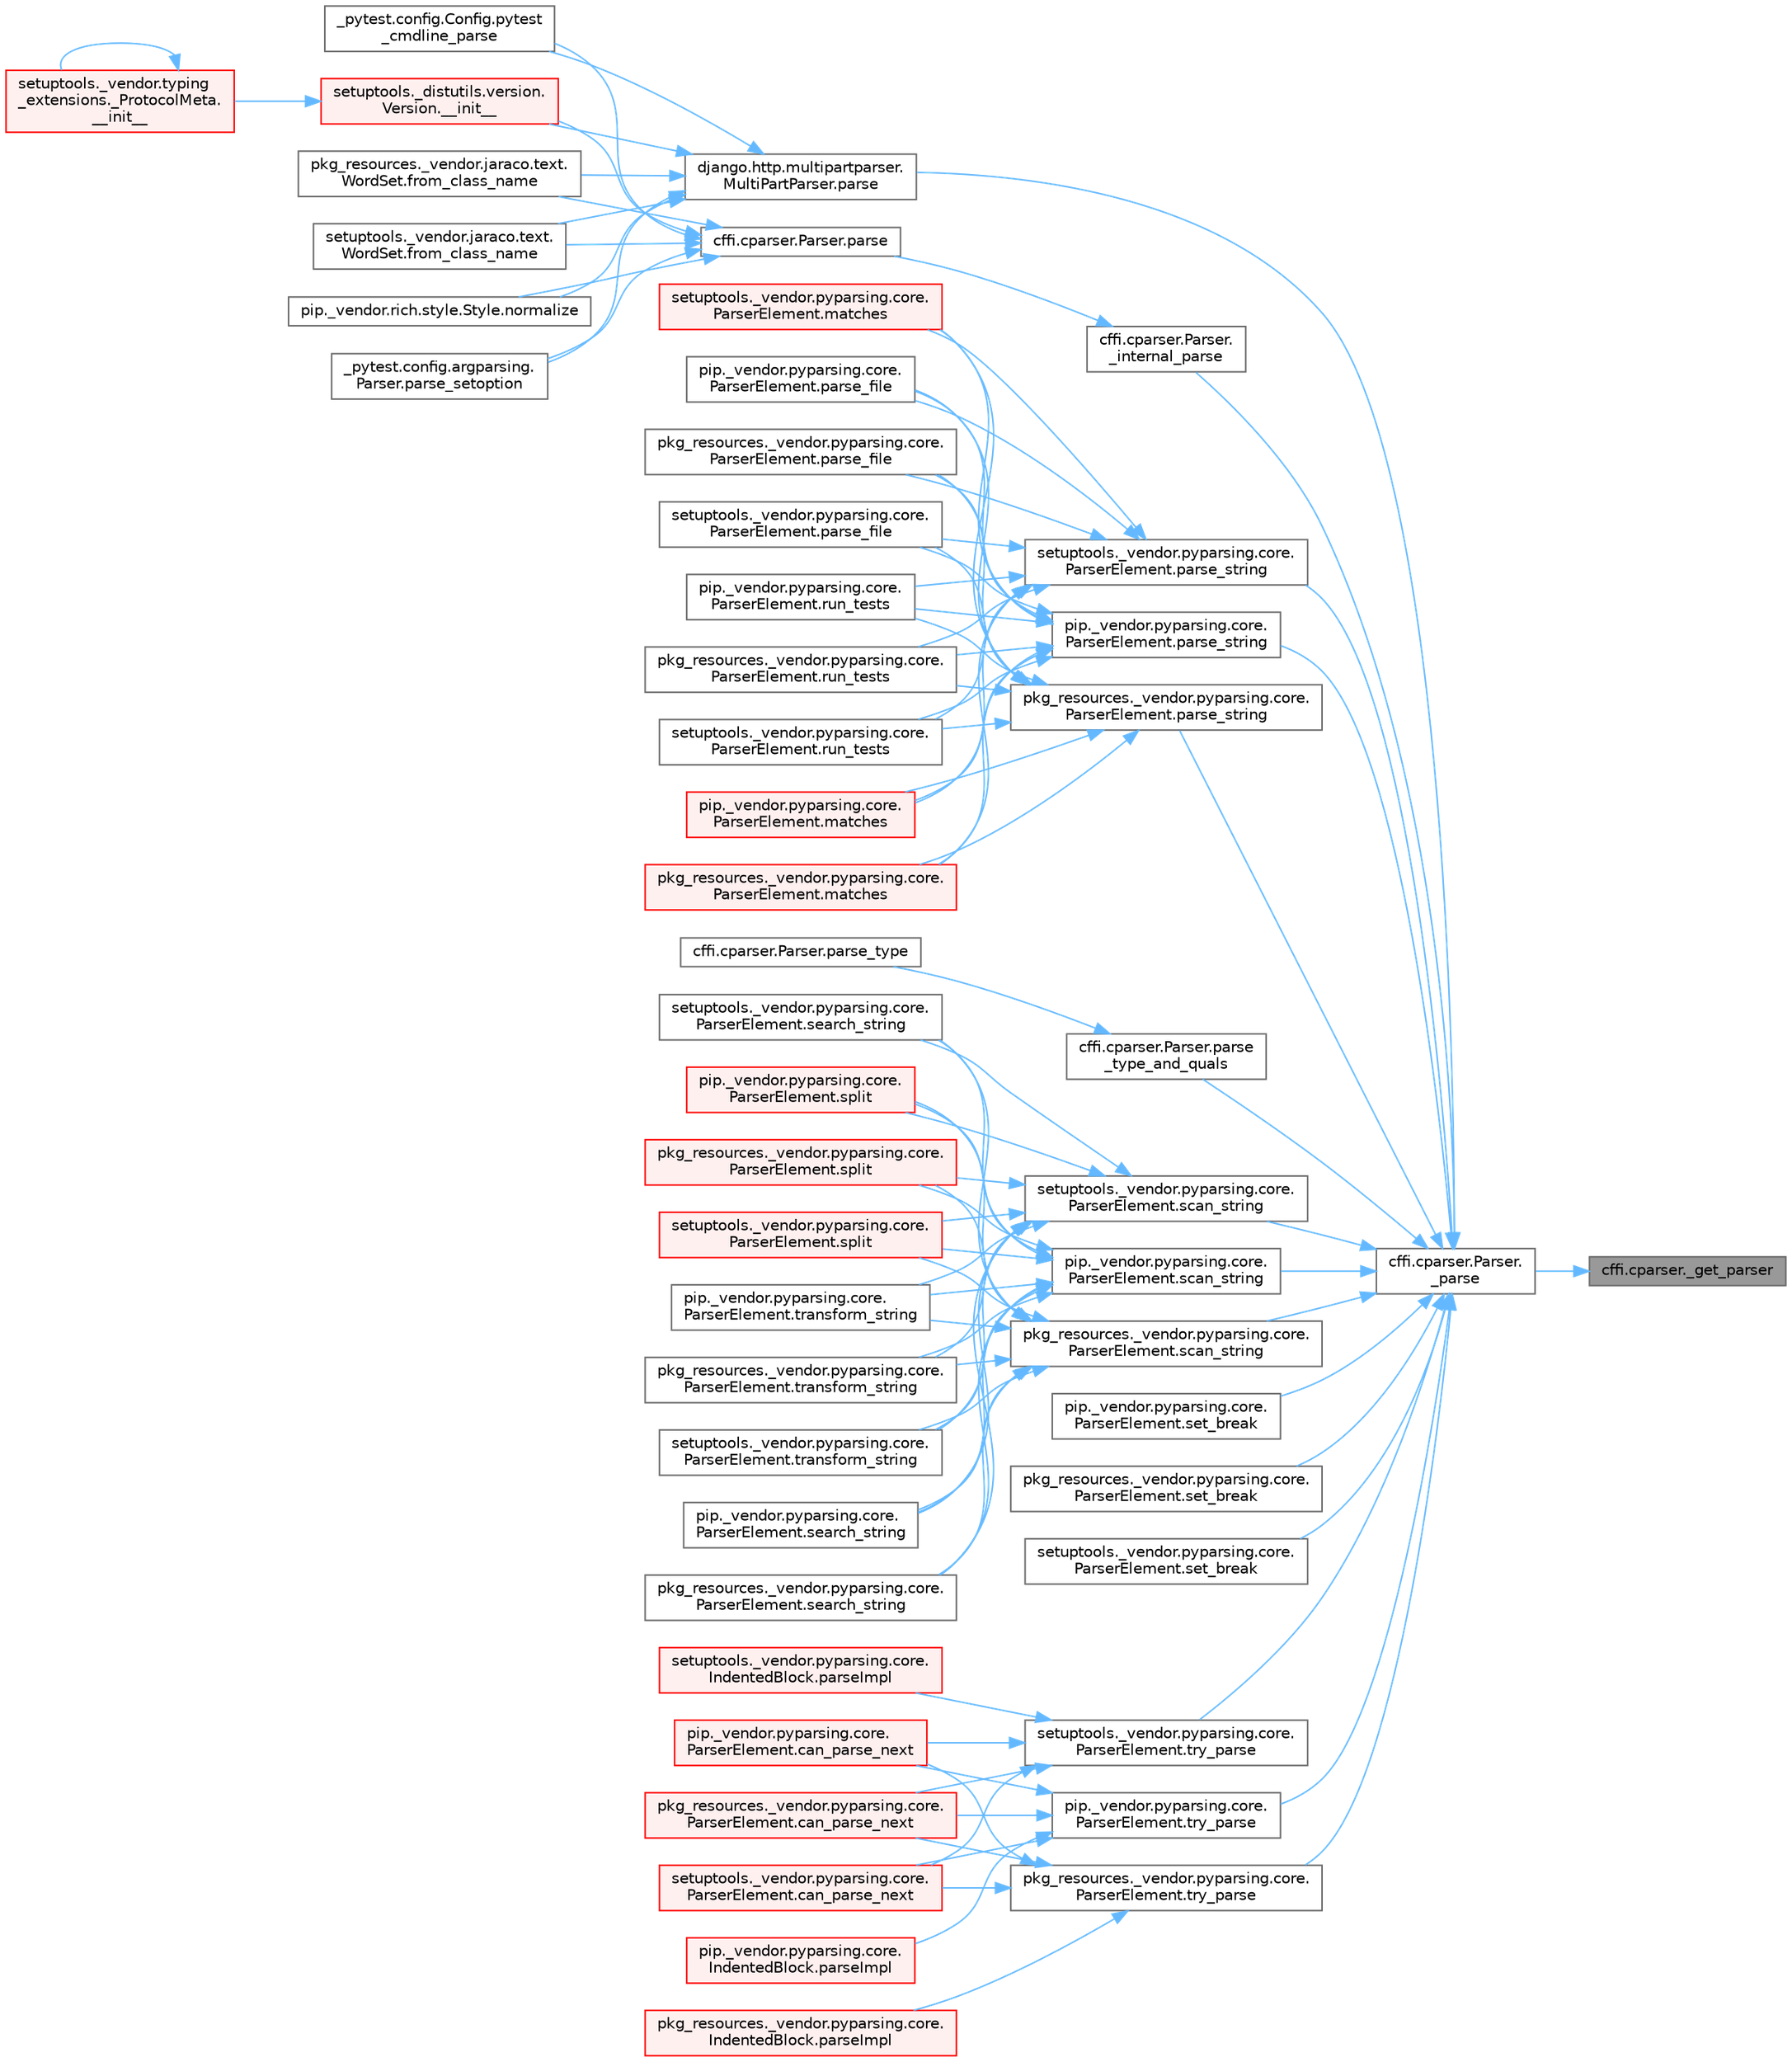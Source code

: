 digraph "cffi.cparser._get_parser"
{
 // LATEX_PDF_SIZE
  bgcolor="transparent";
  edge [fontname=Helvetica,fontsize=10,labelfontname=Helvetica,labelfontsize=10];
  node [fontname=Helvetica,fontsize=10,shape=box,height=0.2,width=0.4];
  rankdir="RL";
  Node1 [id="Node000001",label="cffi.cparser._get_parser",height=0.2,width=0.4,color="gray40", fillcolor="grey60", style="filled", fontcolor="black",tooltip=" "];
  Node1 -> Node2 [id="edge1_Node000001_Node000002",dir="back",color="steelblue1",style="solid",tooltip=" "];
  Node2 [id="Node000002",label="cffi.cparser.Parser.\l_parse",height=0.2,width=0.4,color="grey40", fillcolor="white", style="filled",URL="$classcffi_1_1cparser_1_1_parser.html#a1e34a6250e166916f64724a073816414",tooltip=" "];
  Node2 -> Node3 [id="edge2_Node000002_Node000003",dir="back",color="steelblue1",style="solid",tooltip=" "];
  Node3 [id="Node000003",label="cffi.cparser.Parser.\l_internal_parse",height=0.2,width=0.4,color="grey40", fillcolor="white", style="filled",URL="$classcffi_1_1cparser_1_1_parser.html#aae13fe6d5acc9afec0d52bfdfaf40d7b",tooltip=" "];
  Node3 -> Node4 [id="edge3_Node000003_Node000004",dir="back",color="steelblue1",style="solid",tooltip=" "];
  Node4 [id="Node000004",label="cffi.cparser.Parser.parse",height=0.2,width=0.4,color="grey40", fillcolor="white", style="filled",URL="$classcffi_1_1cparser_1_1_parser.html#a42bd17e4a2a05296aba4f1870c3e76b7",tooltip=" "];
  Node4 -> Node5 [id="edge4_Node000004_Node000005",dir="back",color="steelblue1",style="solid",tooltip=" "];
  Node5 [id="Node000005",label="setuptools._distutils.version.\lVersion.__init__",height=0.2,width=0.4,color="red", fillcolor="#FFF0F0", style="filled",URL="$classsetuptools_1_1__distutils_1_1version_1_1_version.html#a6eb3c2f0d326644884717848b784e398",tooltip=" "];
  Node5 -> Node6 [id="edge5_Node000005_Node000006",dir="back",color="steelblue1",style="solid",tooltip=" "];
  Node6 [id="Node000006",label="setuptools._vendor.typing\l_extensions._ProtocolMeta.\l__init__",height=0.2,width=0.4,color="red", fillcolor="#FFF0F0", style="filled",URL="$classsetuptools_1_1__vendor_1_1typing__extensions_1_1___protocol_meta.html#a7bbaff8ac6d19534b46bca363ee0b43a",tooltip=" "];
  Node6 -> Node6 [id="edge6_Node000006_Node000006",dir="back",color="steelblue1",style="solid",tooltip=" "];
  Node4 -> Node37 [id="edge7_Node000004_Node000037",dir="back",color="steelblue1",style="solid",tooltip=" "];
  Node37 [id="Node000037",label="pkg_resources._vendor.jaraco.text.\lWordSet.from_class_name",height=0.2,width=0.4,color="grey40", fillcolor="white", style="filled",URL="$classpkg__resources_1_1__vendor_1_1jaraco_1_1text_1_1_word_set.html#a34e366f395f8e0b61e6b66a93bc8e848",tooltip=" "];
  Node4 -> Node38 [id="edge8_Node000004_Node000038",dir="back",color="steelblue1",style="solid",tooltip=" "];
  Node38 [id="Node000038",label="setuptools._vendor.jaraco.text.\lWordSet.from_class_name",height=0.2,width=0.4,color="grey40", fillcolor="white", style="filled",URL="$classsetuptools_1_1__vendor_1_1jaraco_1_1text_1_1_word_set.html#acc6d49fea7948867996de1a704579124",tooltip=" "];
  Node4 -> Node39 [id="edge9_Node000004_Node000039",dir="back",color="steelblue1",style="solid",tooltip=" "];
  Node39 [id="Node000039",label="pip._vendor.rich.style.Style.normalize",height=0.2,width=0.4,color="grey40", fillcolor="white", style="filled",URL="$classpip_1_1__vendor_1_1rich_1_1style_1_1_style.html#a702aa841b25a26307558cb52dcb12f0d",tooltip=" "];
  Node4 -> Node40 [id="edge10_Node000004_Node000040",dir="back",color="steelblue1",style="solid",tooltip=" "];
  Node40 [id="Node000040",label="_pytest.config.argparsing.\lParser.parse_setoption",height=0.2,width=0.4,color="grey40", fillcolor="white", style="filled",URL="$class__pytest_1_1config_1_1argparsing_1_1_parser.html#a406b16cc4dad29c64f46812c624e203c",tooltip=" "];
  Node4 -> Node41 [id="edge11_Node000004_Node000041",dir="back",color="steelblue1",style="solid",tooltip=" "];
  Node41 [id="Node000041",label="_pytest.config.Config.pytest\l_cmdline_parse",height=0.2,width=0.4,color="grey40", fillcolor="white", style="filled",URL="$class__pytest_1_1config_1_1_config.html#a87d1af36d8238d7df5315b782f91fc1d",tooltip=" "];
  Node2 -> Node42 [id="edge12_Node000002_Node000042",dir="back",color="steelblue1",style="solid",tooltip=" "];
  Node42 [id="Node000042",label="django.http.multipartparser.\lMultiPartParser.parse",height=0.2,width=0.4,color="grey40", fillcolor="white", style="filled",URL="$classdjango_1_1http_1_1multipartparser_1_1_multi_part_parser.html#a667ea5d068bbd9626987acee5a9105c9",tooltip=" "];
  Node42 -> Node5 [id="edge13_Node000042_Node000005",dir="back",color="steelblue1",style="solid",tooltip=" "];
  Node42 -> Node37 [id="edge14_Node000042_Node000037",dir="back",color="steelblue1",style="solid",tooltip=" "];
  Node42 -> Node38 [id="edge15_Node000042_Node000038",dir="back",color="steelblue1",style="solid",tooltip=" "];
  Node42 -> Node39 [id="edge16_Node000042_Node000039",dir="back",color="steelblue1",style="solid",tooltip=" "];
  Node42 -> Node40 [id="edge17_Node000042_Node000040",dir="back",color="steelblue1",style="solid",tooltip=" "];
  Node42 -> Node41 [id="edge18_Node000042_Node000041",dir="back",color="steelblue1",style="solid",tooltip=" "];
  Node2 -> Node43 [id="edge19_Node000002_Node000043",dir="back",color="steelblue1",style="solid",tooltip=" "];
  Node43 [id="Node000043",label="pip._vendor.pyparsing.core.\lParserElement.parse_string",height=0.2,width=0.4,color="grey40", fillcolor="white", style="filled",URL="$classpip_1_1__vendor_1_1pyparsing_1_1core_1_1_parser_element.html#ac17206f98799aeb9149ef0873423fb3d",tooltip=" "];
  Node43 -> Node44 [id="edge20_Node000043_Node000044",dir="back",color="steelblue1",style="solid",tooltip=" "];
  Node44 [id="Node000044",label="pip._vendor.pyparsing.core.\lParserElement.matches",height=0.2,width=0.4,color="red", fillcolor="#FFF0F0", style="filled",URL="$classpip_1_1__vendor_1_1pyparsing_1_1core_1_1_parser_element.html#a506dbc15b395eb36dc4f6cbc0fdf143a",tooltip=" "];
  Node43 -> Node49 [id="edge21_Node000043_Node000049",dir="back",color="steelblue1",style="solid",tooltip=" "];
  Node49 [id="Node000049",label="pkg_resources._vendor.pyparsing.core.\lParserElement.matches",height=0.2,width=0.4,color="red", fillcolor="#FFF0F0", style="filled",URL="$classpkg__resources_1_1__vendor_1_1pyparsing_1_1core_1_1_parser_element.html#a83b843cc10043a223825a7b6ee2bf3ed",tooltip=" "];
  Node43 -> Node50 [id="edge22_Node000043_Node000050",dir="back",color="steelblue1",style="solid",tooltip=" "];
  Node50 [id="Node000050",label="setuptools._vendor.pyparsing.core.\lParserElement.matches",height=0.2,width=0.4,color="red", fillcolor="#FFF0F0", style="filled",URL="$classsetuptools_1_1__vendor_1_1pyparsing_1_1core_1_1_parser_element.html#a340c5dbbc0054029fa245e398f694e14",tooltip=" "];
  Node43 -> Node51 [id="edge23_Node000043_Node000051",dir="back",color="steelblue1",style="solid",tooltip=" "];
  Node51 [id="Node000051",label="pip._vendor.pyparsing.core.\lParserElement.parse_file",height=0.2,width=0.4,color="grey40", fillcolor="white", style="filled",URL="$classpip_1_1__vendor_1_1pyparsing_1_1core_1_1_parser_element.html#a161e1fa167881e4e3fa9f26155612ed1",tooltip=" "];
  Node43 -> Node52 [id="edge24_Node000043_Node000052",dir="back",color="steelblue1",style="solid",tooltip=" "];
  Node52 [id="Node000052",label="pkg_resources._vendor.pyparsing.core.\lParserElement.parse_file",height=0.2,width=0.4,color="grey40", fillcolor="white", style="filled",URL="$classpkg__resources_1_1__vendor_1_1pyparsing_1_1core_1_1_parser_element.html#a4b7f81ada4824fcac02e6fae60e97154",tooltip=" "];
  Node43 -> Node53 [id="edge25_Node000043_Node000053",dir="back",color="steelblue1",style="solid",tooltip=" "];
  Node53 [id="Node000053",label="setuptools._vendor.pyparsing.core.\lParserElement.parse_file",height=0.2,width=0.4,color="grey40", fillcolor="white", style="filled",URL="$classsetuptools_1_1__vendor_1_1pyparsing_1_1core_1_1_parser_element.html#a8f9b8fccb7fc5a55bc10cb3ab46cf419",tooltip=" "];
  Node43 -> Node54 [id="edge26_Node000043_Node000054",dir="back",color="steelblue1",style="solid",tooltip=" "];
  Node54 [id="Node000054",label="pip._vendor.pyparsing.core.\lParserElement.run_tests",height=0.2,width=0.4,color="grey40", fillcolor="white", style="filled",URL="$classpip_1_1__vendor_1_1pyparsing_1_1core_1_1_parser_element.html#a35107e02c57a82575247354b2ffe5d63",tooltip=" "];
  Node43 -> Node55 [id="edge27_Node000043_Node000055",dir="back",color="steelblue1",style="solid",tooltip=" "];
  Node55 [id="Node000055",label="pkg_resources._vendor.pyparsing.core.\lParserElement.run_tests",height=0.2,width=0.4,color="grey40", fillcolor="white", style="filled",URL="$classpkg__resources_1_1__vendor_1_1pyparsing_1_1core_1_1_parser_element.html#a10e2c2c94b6bedd4a9bac706beb1f8e4",tooltip=" "];
  Node43 -> Node56 [id="edge28_Node000043_Node000056",dir="back",color="steelblue1",style="solid",tooltip=" "];
  Node56 [id="Node000056",label="setuptools._vendor.pyparsing.core.\lParserElement.run_tests",height=0.2,width=0.4,color="grey40", fillcolor="white", style="filled",URL="$classsetuptools_1_1__vendor_1_1pyparsing_1_1core_1_1_parser_element.html#a67d4875fb1c02837aae5bb1e763532ba",tooltip=" "];
  Node2 -> Node57 [id="edge29_Node000002_Node000057",dir="back",color="steelblue1",style="solid",tooltip=" "];
  Node57 [id="Node000057",label="pkg_resources._vendor.pyparsing.core.\lParserElement.parse_string",height=0.2,width=0.4,color="grey40", fillcolor="white", style="filled",URL="$classpkg__resources_1_1__vendor_1_1pyparsing_1_1core_1_1_parser_element.html#a8c3e947b9af4425a1b7f4c8db034a549",tooltip=" "];
  Node57 -> Node44 [id="edge30_Node000057_Node000044",dir="back",color="steelblue1",style="solid",tooltip=" "];
  Node57 -> Node49 [id="edge31_Node000057_Node000049",dir="back",color="steelblue1",style="solid",tooltip=" "];
  Node57 -> Node50 [id="edge32_Node000057_Node000050",dir="back",color="steelblue1",style="solid",tooltip=" "];
  Node57 -> Node51 [id="edge33_Node000057_Node000051",dir="back",color="steelblue1",style="solid",tooltip=" "];
  Node57 -> Node52 [id="edge34_Node000057_Node000052",dir="back",color="steelblue1",style="solid",tooltip=" "];
  Node57 -> Node53 [id="edge35_Node000057_Node000053",dir="back",color="steelblue1",style="solid",tooltip=" "];
  Node57 -> Node54 [id="edge36_Node000057_Node000054",dir="back",color="steelblue1",style="solid",tooltip=" "];
  Node57 -> Node55 [id="edge37_Node000057_Node000055",dir="back",color="steelblue1",style="solid",tooltip=" "];
  Node57 -> Node56 [id="edge38_Node000057_Node000056",dir="back",color="steelblue1",style="solid",tooltip=" "];
  Node2 -> Node58 [id="edge39_Node000002_Node000058",dir="back",color="steelblue1",style="solid",tooltip=" "];
  Node58 [id="Node000058",label="setuptools._vendor.pyparsing.core.\lParserElement.parse_string",height=0.2,width=0.4,color="grey40", fillcolor="white", style="filled",URL="$classsetuptools_1_1__vendor_1_1pyparsing_1_1core_1_1_parser_element.html#a4bceb4c6190dd0bd2ea4c6ef9e8fe6f9",tooltip=" "];
  Node58 -> Node44 [id="edge40_Node000058_Node000044",dir="back",color="steelblue1",style="solid",tooltip=" "];
  Node58 -> Node49 [id="edge41_Node000058_Node000049",dir="back",color="steelblue1",style="solid",tooltip=" "];
  Node58 -> Node50 [id="edge42_Node000058_Node000050",dir="back",color="steelblue1",style="solid",tooltip=" "];
  Node58 -> Node51 [id="edge43_Node000058_Node000051",dir="back",color="steelblue1",style="solid",tooltip=" "];
  Node58 -> Node52 [id="edge44_Node000058_Node000052",dir="back",color="steelblue1",style="solid",tooltip=" "];
  Node58 -> Node53 [id="edge45_Node000058_Node000053",dir="back",color="steelblue1",style="solid",tooltip=" "];
  Node58 -> Node54 [id="edge46_Node000058_Node000054",dir="back",color="steelblue1",style="solid",tooltip=" "];
  Node58 -> Node55 [id="edge47_Node000058_Node000055",dir="back",color="steelblue1",style="solid",tooltip=" "];
  Node58 -> Node56 [id="edge48_Node000058_Node000056",dir="back",color="steelblue1",style="solid",tooltip=" "];
  Node2 -> Node59 [id="edge49_Node000002_Node000059",dir="back",color="steelblue1",style="solid",tooltip=" "];
  Node59 [id="Node000059",label="cffi.cparser.Parser.parse\l_type_and_quals",height=0.2,width=0.4,color="grey40", fillcolor="white", style="filled",URL="$classcffi_1_1cparser_1_1_parser.html#a6139eb202d8a0df47885d4cb27a3e9cd",tooltip=" "];
  Node59 -> Node60 [id="edge50_Node000059_Node000060",dir="back",color="steelblue1",style="solid",tooltip=" "];
  Node60 [id="Node000060",label="cffi.cparser.Parser.parse_type",height=0.2,width=0.4,color="grey40", fillcolor="white", style="filled",URL="$classcffi_1_1cparser_1_1_parser.html#af27b1aa9db17650fd94b8a46850c3d57",tooltip=" "];
  Node2 -> Node61 [id="edge51_Node000002_Node000061",dir="back",color="steelblue1",style="solid",tooltip=" "];
  Node61 [id="Node000061",label="pip._vendor.pyparsing.core.\lParserElement.scan_string",height=0.2,width=0.4,color="grey40", fillcolor="white", style="filled",URL="$classpip_1_1__vendor_1_1pyparsing_1_1core_1_1_parser_element.html#a0a066b31d55597f3b2ac426eab0ef7a8",tooltip=" "];
  Node61 -> Node62 [id="edge52_Node000061_Node000062",dir="back",color="steelblue1",style="solid",tooltip=" "];
  Node62 [id="Node000062",label="pip._vendor.pyparsing.core.\lParserElement.search_string",height=0.2,width=0.4,color="grey40", fillcolor="white", style="filled",URL="$classpip_1_1__vendor_1_1pyparsing_1_1core_1_1_parser_element.html#a5a83c9e97aad458cf36ecb2cbc451703",tooltip=" "];
  Node61 -> Node63 [id="edge53_Node000061_Node000063",dir="back",color="steelblue1",style="solid",tooltip=" "];
  Node63 [id="Node000063",label="pkg_resources._vendor.pyparsing.core.\lParserElement.search_string",height=0.2,width=0.4,color="grey40", fillcolor="white", style="filled",URL="$classpkg__resources_1_1__vendor_1_1pyparsing_1_1core_1_1_parser_element.html#a4b5b9d98014537f14aa58afb241fb421",tooltip=" "];
  Node61 -> Node64 [id="edge54_Node000061_Node000064",dir="back",color="steelblue1",style="solid",tooltip=" "];
  Node64 [id="Node000064",label="setuptools._vendor.pyparsing.core.\lParserElement.search_string",height=0.2,width=0.4,color="grey40", fillcolor="white", style="filled",URL="$classsetuptools_1_1__vendor_1_1pyparsing_1_1core_1_1_parser_element.html#afd39623fe4bffcc694a482c83b93fd06",tooltip=" "];
  Node61 -> Node65 [id="edge55_Node000061_Node000065",dir="back",color="steelblue1",style="solid",tooltip=" "];
  Node65 [id="Node000065",label="pip._vendor.pyparsing.core.\lParserElement.split",height=0.2,width=0.4,color="red", fillcolor="#FFF0F0", style="filled",URL="$classpip_1_1__vendor_1_1pyparsing_1_1core_1_1_parser_element.html#a4d8b15e96c35f49dd311c05519c05b48",tooltip=" "];
  Node61 -> Node3206 [id="edge56_Node000061_Node003206",dir="back",color="steelblue1",style="solid",tooltip=" "];
  Node3206 [id="Node003206",label="pkg_resources._vendor.pyparsing.core.\lParserElement.split",height=0.2,width=0.4,color="red", fillcolor="#FFF0F0", style="filled",URL="$classpkg__resources_1_1__vendor_1_1pyparsing_1_1core_1_1_parser_element.html#a194801602eaab7fd2483d6a6ef7335b7",tooltip=" "];
  Node61 -> Node3207 [id="edge57_Node000061_Node003207",dir="back",color="steelblue1",style="solid",tooltip=" "];
  Node3207 [id="Node003207",label="setuptools._vendor.pyparsing.core.\lParserElement.split",height=0.2,width=0.4,color="red", fillcolor="#FFF0F0", style="filled",URL="$classsetuptools_1_1__vendor_1_1pyparsing_1_1core_1_1_parser_element.html#a851b91f91735a7984ff943924b8f5e53",tooltip=" "];
  Node61 -> Node3208 [id="edge58_Node000061_Node003208",dir="back",color="steelblue1",style="solid",tooltip=" "];
  Node3208 [id="Node003208",label="pip._vendor.pyparsing.core.\lParserElement.transform_string",height=0.2,width=0.4,color="grey40", fillcolor="white", style="filled",URL="$classpip_1_1__vendor_1_1pyparsing_1_1core_1_1_parser_element.html#a566e130123a0445b27338a6e3ec60f19",tooltip=" "];
  Node61 -> Node3209 [id="edge59_Node000061_Node003209",dir="back",color="steelblue1",style="solid",tooltip=" "];
  Node3209 [id="Node003209",label="pkg_resources._vendor.pyparsing.core.\lParserElement.transform_string",height=0.2,width=0.4,color="grey40", fillcolor="white", style="filled",URL="$classpkg__resources_1_1__vendor_1_1pyparsing_1_1core_1_1_parser_element.html#a71a727a6ccd055ebf3c32601140ed804",tooltip=" "];
  Node61 -> Node3210 [id="edge60_Node000061_Node003210",dir="back",color="steelblue1",style="solid",tooltip=" "];
  Node3210 [id="Node003210",label="setuptools._vendor.pyparsing.core.\lParserElement.transform_string",height=0.2,width=0.4,color="grey40", fillcolor="white", style="filled",URL="$classsetuptools_1_1__vendor_1_1pyparsing_1_1core_1_1_parser_element.html#a23d5d123f33508735ec8eefe96840071",tooltip=" "];
  Node2 -> Node3211 [id="edge61_Node000002_Node003211",dir="back",color="steelblue1",style="solid",tooltip=" "];
  Node3211 [id="Node003211",label="pkg_resources._vendor.pyparsing.core.\lParserElement.scan_string",height=0.2,width=0.4,color="grey40", fillcolor="white", style="filled",URL="$classpkg__resources_1_1__vendor_1_1pyparsing_1_1core_1_1_parser_element.html#a72c2c28e4b4d308fb917b19795da3b31",tooltip=" "];
  Node3211 -> Node62 [id="edge62_Node003211_Node000062",dir="back",color="steelblue1",style="solid",tooltip=" "];
  Node3211 -> Node63 [id="edge63_Node003211_Node000063",dir="back",color="steelblue1",style="solid",tooltip=" "];
  Node3211 -> Node64 [id="edge64_Node003211_Node000064",dir="back",color="steelblue1",style="solid",tooltip=" "];
  Node3211 -> Node65 [id="edge65_Node003211_Node000065",dir="back",color="steelblue1",style="solid",tooltip=" "];
  Node3211 -> Node3206 [id="edge66_Node003211_Node003206",dir="back",color="steelblue1",style="solid",tooltip=" "];
  Node3211 -> Node3207 [id="edge67_Node003211_Node003207",dir="back",color="steelblue1",style="solid",tooltip=" "];
  Node3211 -> Node3208 [id="edge68_Node003211_Node003208",dir="back",color="steelblue1",style="solid",tooltip=" "];
  Node3211 -> Node3209 [id="edge69_Node003211_Node003209",dir="back",color="steelblue1",style="solid",tooltip=" "];
  Node3211 -> Node3210 [id="edge70_Node003211_Node003210",dir="back",color="steelblue1",style="solid",tooltip=" "];
  Node2 -> Node3212 [id="edge71_Node000002_Node003212",dir="back",color="steelblue1",style="solid",tooltip=" "];
  Node3212 [id="Node003212",label="setuptools._vendor.pyparsing.core.\lParserElement.scan_string",height=0.2,width=0.4,color="grey40", fillcolor="white", style="filled",URL="$classsetuptools_1_1__vendor_1_1pyparsing_1_1core_1_1_parser_element.html#a1e2aa4fc1e0debef9f876b7e1ccbfb62",tooltip=" "];
  Node3212 -> Node62 [id="edge72_Node003212_Node000062",dir="back",color="steelblue1",style="solid",tooltip=" "];
  Node3212 -> Node63 [id="edge73_Node003212_Node000063",dir="back",color="steelblue1",style="solid",tooltip=" "];
  Node3212 -> Node64 [id="edge74_Node003212_Node000064",dir="back",color="steelblue1",style="solid",tooltip=" "];
  Node3212 -> Node65 [id="edge75_Node003212_Node000065",dir="back",color="steelblue1",style="solid",tooltip=" "];
  Node3212 -> Node3206 [id="edge76_Node003212_Node003206",dir="back",color="steelblue1",style="solid",tooltip=" "];
  Node3212 -> Node3207 [id="edge77_Node003212_Node003207",dir="back",color="steelblue1",style="solid",tooltip=" "];
  Node3212 -> Node3208 [id="edge78_Node003212_Node003208",dir="back",color="steelblue1",style="solid",tooltip=" "];
  Node3212 -> Node3209 [id="edge79_Node003212_Node003209",dir="back",color="steelblue1",style="solid",tooltip=" "];
  Node3212 -> Node3210 [id="edge80_Node003212_Node003210",dir="back",color="steelblue1",style="solid",tooltip=" "];
  Node2 -> Node3213 [id="edge81_Node000002_Node003213",dir="back",color="steelblue1",style="solid",tooltip=" "];
  Node3213 [id="Node003213",label="pip._vendor.pyparsing.core.\lParserElement.set_break",height=0.2,width=0.4,color="grey40", fillcolor="white", style="filled",URL="$classpip_1_1__vendor_1_1pyparsing_1_1core_1_1_parser_element.html#afc8123f3ce858bf8a14b532d30a69358",tooltip=" "];
  Node2 -> Node3214 [id="edge82_Node000002_Node003214",dir="back",color="steelblue1",style="solid",tooltip=" "];
  Node3214 [id="Node003214",label="pkg_resources._vendor.pyparsing.core.\lParserElement.set_break",height=0.2,width=0.4,color="grey40", fillcolor="white", style="filled",URL="$classpkg__resources_1_1__vendor_1_1pyparsing_1_1core_1_1_parser_element.html#a3b2760321c141c28bd3ac49bff084c36",tooltip=" "];
  Node2 -> Node3215 [id="edge83_Node000002_Node003215",dir="back",color="steelblue1",style="solid",tooltip=" "];
  Node3215 [id="Node003215",label="setuptools._vendor.pyparsing.core.\lParserElement.set_break",height=0.2,width=0.4,color="grey40", fillcolor="white", style="filled",URL="$classsetuptools_1_1__vendor_1_1pyparsing_1_1core_1_1_parser_element.html#af94c5e92eae357b425d5c26f1c8c3a83",tooltip=" "];
  Node2 -> Node3216 [id="edge84_Node000002_Node003216",dir="back",color="steelblue1",style="solid",tooltip=" "];
  Node3216 [id="Node003216",label="pip._vendor.pyparsing.core.\lParserElement.try_parse",height=0.2,width=0.4,color="grey40", fillcolor="white", style="filled",URL="$classpip_1_1__vendor_1_1pyparsing_1_1core_1_1_parser_element.html#aa6320e91dc4e7cd3738374eaa03bba1e",tooltip=" "];
  Node3216 -> Node3217 [id="edge85_Node003216_Node003217",dir="back",color="steelblue1",style="solid",tooltip=" "];
  Node3217 [id="Node003217",label="pip._vendor.pyparsing.core.\lParserElement.can_parse_next",height=0.2,width=0.4,color="red", fillcolor="#FFF0F0", style="filled",URL="$classpip_1_1__vendor_1_1pyparsing_1_1core_1_1_parser_element.html#a780d49e0dacb1d260da8a07579d3074c",tooltip=" "];
  Node3216 -> Node3219 [id="edge86_Node003216_Node003219",dir="back",color="steelblue1",style="solid",tooltip=" "];
  Node3219 [id="Node003219",label="pkg_resources._vendor.pyparsing.core.\lParserElement.can_parse_next",height=0.2,width=0.4,color="red", fillcolor="#FFF0F0", style="filled",URL="$classpkg__resources_1_1__vendor_1_1pyparsing_1_1core_1_1_parser_element.html#a99db9b4ca84b5019402b614369adc013",tooltip=" "];
  Node3216 -> Node3221 [id="edge87_Node003216_Node003221",dir="back",color="steelblue1",style="solid",tooltip=" "];
  Node3221 [id="Node003221",label="setuptools._vendor.pyparsing.core.\lParserElement.can_parse_next",height=0.2,width=0.4,color="red", fillcolor="#FFF0F0", style="filled",URL="$classsetuptools_1_1__vendor_1_1pyparsing_1_1core_1_1_parser_element.html#a3dc0a24c985f37bf4aec2f7af6931e61",tooltip=" "];
  Node3216 -> Node3223 [id="edge88_Node003216_Node003223",dir="back",color="steelblue1",style="solid",tooltip=" "];
  Node3223 [id="Node003223",label="pip._vendor.pyparsing.core.\lIndentedBlock.parseImpl",height=0.2,width=0.4,color="red", fillcolor="#FFF0F0", style="filled",URL="$classpip_1_1__vendor_1_1pyparsing_1_1core_1_1_indented_block.html#a614f358d7124fbd85f4750694b700605",tooltip=" "];
  Node2 -> Node3224 [id="edge89_Node000002_Node003224",dir="back",color="steelblue1",style="solid",tooltip=" "];
  Node3224 [id="Node003224",label="pkg_resources._vendor.pyparsing.core.\lParserElement.try_parse",height=0.2,width=0.4,color="grey40", fillcolor="white", style="filled",URL="$classpkg__resources_1_1__vendor_1_1pyparsing_1_1core_1_1_parser_element.html#a59857e3f9c942ad31575cec76c665b8a",tooltip=" "];
  Node3224 -> Node3217 [id="edge90_Node003224_Node003217",dir="back",color="steelblue1",style="solid",tooltip=" "];
  Node3224 -> Node3219 [id="edge91_Node003224_Node003219",dir="back",color="steelblue1",style="solid",tooltip=" "];
  Node3224 -> Node3221 [id="edge92_Node003224_Node003221",dir="back",color="steelblue1",style="solid",tooltip=" "];
  Node3224 -> Node3225 [id="edge93_Node003224_Node003225",dir="back",color="steelblue1",style="solid",tooltip=" "];
  Node3225 [id="Node003225",label="pkg_resources._vendor.pyparsing.core.\lIndentedBlock.parseImpl",height=0.2,width=0.4,color="red", fillcolor="#FFF0F0", style="filled",URL="$classpkg__resources_1_1__vendor_1_1pyparsing_1_1core_1_1_indented_block.html#a832e80a7ba0390c3f34ec7820642cbef",tooltip=" "];
  Node2 -> Node3226 [id="edge94_Node000002_Node003226",dir="back",color="steelblue1",style="solid",tooltip=" "];
  Node3226 [id="Node003226",label="setuptools._vendor.pyparsing.core.\lParserElement.try_parse",height=0.2,width=0.4,color="grey40", fillcolor="white", style="filled",URL="$classsetuptools_1_1__vendor_1_1pyparsing_1_1core_1_1_parser_element.html#a8232b0ff24e210a8ce475d0469858a6d",tooltip=" "];
  Node3226 -> Node3217 [id="edge95_Node003226_Node003217",dir="back",color="steelblue1",style="solid",tooltip=" "];
  Node3226 -> Node3219 [id="edge96_Node003226_Node003219",dir="back",color="steelblue1",style="solid",tooltip=" "];
  Node3226 -> Node3221 [id="edge97_Node003226_Node003221",dir="back",color="steelblue1",style="solid",tooltip=" "];
  Node3226 -> Node3227 [id="edge98_Node003226_Node003227",dir="back",color="steelblue1",style="solid",tooltip=" "];
  Node3227 [id="Node003227",label="setuptools._vendor.pyparsing.core.\lIndentedBlock.parseImpl",height=0.2,width=0.4,color="red", fillcolor="#FFF0F0", style="filled",URL="$classsetuptools_1_1__vendor_1_1pyparsing_1_1core_1_1_indented_block.html#aecab12233ff1c4cfb490e864cbbb1029",tooltip=" "];
}
